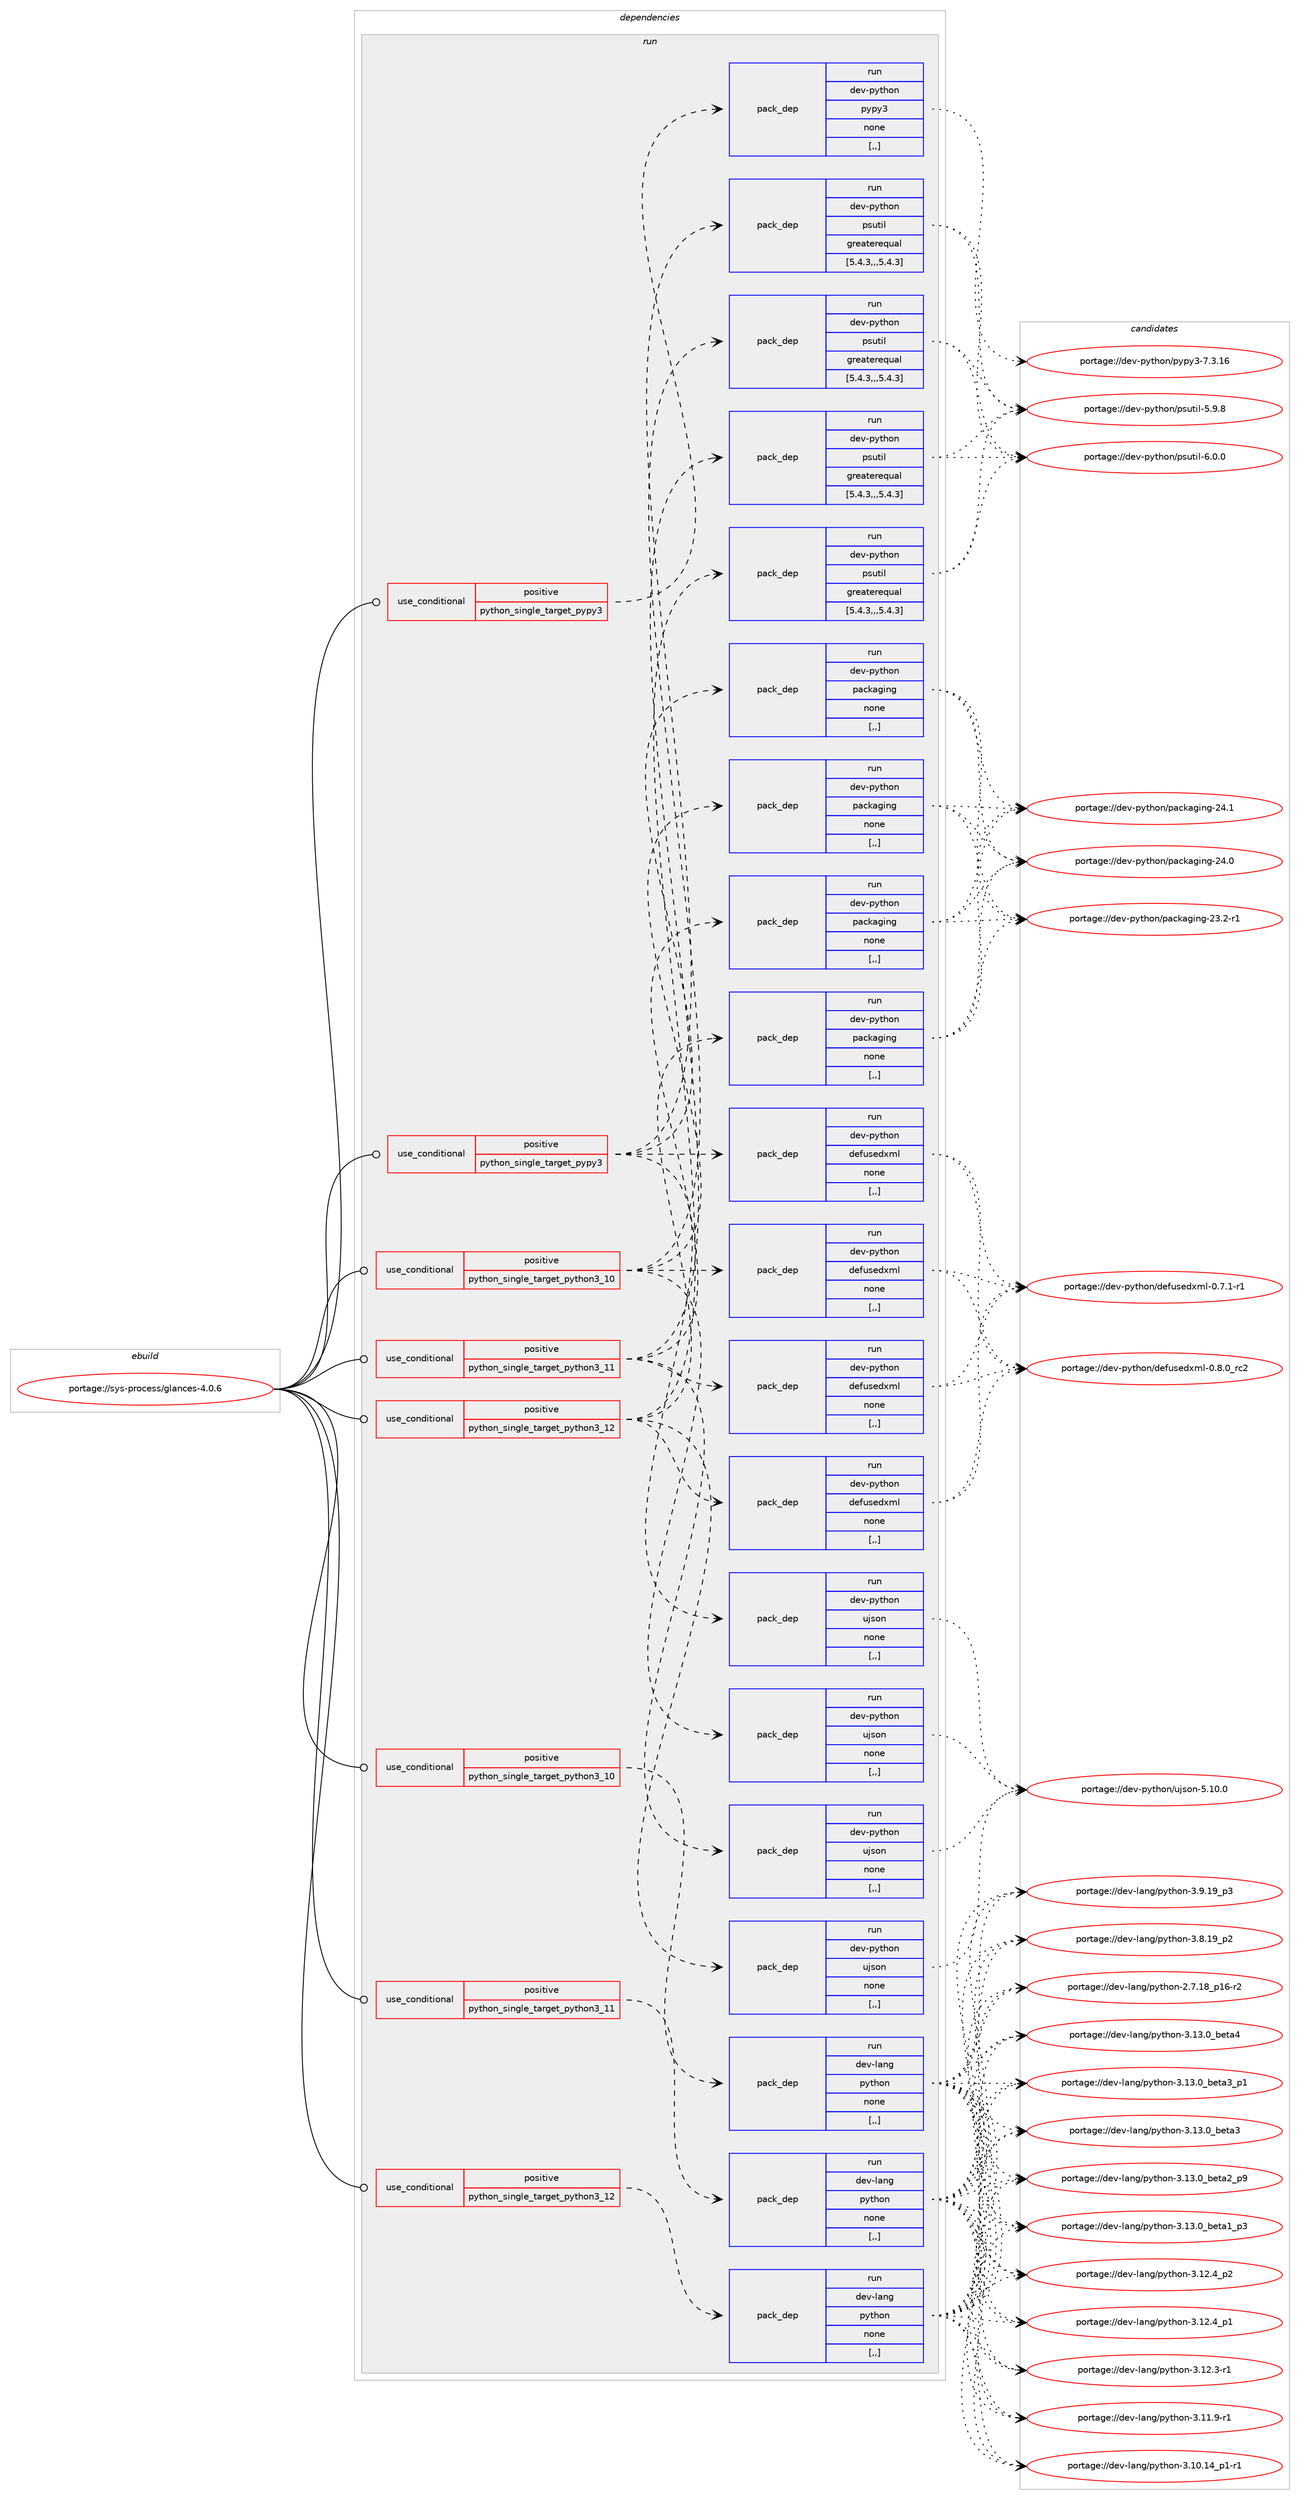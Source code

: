 digraph prolog {

# *************
# Graph options
# *************

newrank=true;
concentrate=true;
compound=true;
graph [rankdir=LR,fontname=Helvetica,fontsize=10,ranksep=1.5];#, ranksep=2.5, nodesep=0.2];
edge  [arrowhead=vee];
node  [fontname=Helvetica,fontsize=10];

# **********
# The ebuild
# **********

subgraph cluster_leftcol {
color=gray;
label=<<i>ebuild</i>>;
id [label="portage://sys-process/glances-4.0.6", color=red, width=4, href="../sys-process/glances-4.0.6.svg"];
}

# ****************
# The dependencies
# ****************

subgraph cluster_midcol {
color=gray;
label=<<i>dependencies</i>>;
subgraph cluster_compile {
fillcolor="#eeeeee";
style=filled;
label=<<i>compile</i>>;
}
subgraph cluster_compileandrun {
fillcolor="#eeeeee";
style=filled;
label=<<i>compile and run</i>>;
}
subgraph cluster_run {
fillcolor="#eeeeee";
style=filled;
label=<<i>run</i>>;
subgraph cond118504 {
dependency443570 [label=<<TABLE BORDER="0" CELLBORDER="1" CELLSPACING="0" CELLPADDING="4"><TR><TD ROWSPAN="3" CELLPADDING="10">use_conditional</TD></TR><TR><TD>positive</TD></TR><TR><TD>python_single_target_pypy3</TD></TR></TABLE>>, shape=none, color=red];
subgraph pack322058 {
dependency443571 [label=<<TABLE BORDER="0" CELLBORDER="1" CELLSPACING="0" CELLPADDING="4" WIDTH="220"><TR><TD ROWSPAN="6" CELLPADDING="30">pack_dep</TD></TR><TR><TD WIDTH="110">run</TD></TR><TR><TD>dev-python</TD></TR><TR><TD>defusedxml</TD></TR><TR><TD>none</TD></TR><TR><TD>[,,]</TD></TR></TABLE>>, shape=none, color=blue];
}
dependency443570:e -> dependency443571:w [weight=20,style="dashed",arrowhead="vee"];
subgraph pack322059 {
dependency443572 [label=<<TABLE BORDER="0" CELLBORDER="1" CELLSPACING="0" CELLPADDING="4" WIDTH="220"><TR><TD ROWSPAN="6" CELLPADDING="30">pack_dep</TD></TR><TR><TD WIDTH="110">run</TD></TR><TR><TD>dev-python</TD></TR><TR><TD>packaging</TD></TR><TR><TD>none</TD></TR><TR><TD>[,,]</TD></TR></TABLE>>, shape=none, color=blue];
}
dependency443570:e -> dependency443572:w [weight=20,style="dashed",arrowhead="vee"];
subgraph pack322060 {
dependency443573 [label=<<TABLE BORDER="0" CELLBORDER="1" CELLSPACING="0" CELLPADDING="4" WIDTH="220"><TR><TD ROWSPAN="6" CELLPADDING="30">pack_dep</TD></TR><TR><TD WIDTH="110">run</TD></TR><TR><TD>dev-python</TD></TR><TR><TD>psutil</TD></TR><TR><TD>greaterequal</TD></TR><TR><TD>[5.4.3,,,5.4.3]</TD></TR></TABLE>>, shape=none, color=blue];
}
dependency443570:e -> dependency443573:w [weight=20,style="dashed",arrowhead="vee"];
subgraph pack322061 {
dependency443574 [label=<<TABLE BORDER="0" CELLBORDER="1" CELLSPACING="0" CELLPADDING="4" WIDTH="220"><TR><TD ROWSPAN="6" CELLPADDING="30">pack_dep</TD></TR><TR><TD WIDTH="110">run</TD></TR><TR><TD>dev-python</TD></TR><TR><TD>ujson</TD></TR><TR><TD>none</TD></TR><TR><TD>[,,]</TD></TR></TABLE>>, shape=none, color=blue];
}
dependency443570:e -> dependency443574:w [weight=20,style="dashed",arrowhead="vee"];
}
id:e -> dependency443570:w [weight=20,style="solid",arrowhead="odot"];
subgraph cond118505 {
dependency443575 [label=<<TABLE BORDER="0" CELLBORDER="1" CELLSPACING="0" CELLPADDING="4"><TR><TD ROWSPAN="3" CELLPADDING="10">use_conditional</TD></TR><TR><TD>positive</TD></TR><TR><TD>python_single_target_pypy3</TD></TR></TABLE>>, shape=none, color=red];
subgraph pack322062 {
dependency443576 [label=<<TABLE BORDER="0" CELLBORDER="1" CELLSPACING="0" CELLPADDING="4" WIDTH="220"><TR><TD ROWSPAN="6" CELLPADDING="30">pack_dep</TD></TR><TR><TD WIDTH="110">run</TD></TR><TR><TD>dev-python</TD></TR><TR><TD>pypy3</TD></TR><TR><TD>none</TD></TR><TR><TD>[,,]</TD></TR></TABLE>>, shape=none, color=blue];
}
dependency443575:e -> dependency443576:w [weight=20,style="dashed",arrowhead="vee"];
}
id:e -> dependency443575:w [weight=20,style="solid",arrowhead="odot"];
subgraph cond118506 {
dependency443577 [label=<<TABLE BORDER="0" CELLBORDER="1" CELLSPACING="0" CELLPADDING="4"><TR><TD ROWSPAN="3" CELLPADDING="10">use_conditional</TD></TR><TR><TD>positive</TD></TR><TR><TD>python_single_target_python3_10</TD></TR></TABLE>>, shape=none, color=red];
subgraph pack322063 {
dependency443578 [label=<<TABLE BORDER="0" CELLBORDER="1" CELLSPACING="0" CELLPADDING="4" WIDTH="220"><TR><TD ROWSPAN="6" CELLPADDING="30">pack_dep</TD></TR><TR><TD WIDTH="110">run</TD></TR><TR><TD>dev-lang</TD></TR><TR><TD>python</TD></TR><TR><TD>none</TD></TR><TR><TD>[,,]</TD></TR></TABLE>>, shape=none, color=blue];
}
dependency443577:e -> dependency443578:w [weight=20,style="dashed",arrowhead="vee"];
}
id:e -> dependency443577:w [weight=20,style="solid",arrowhead="odot"];
subgraph cond118507 {
dependency443579 [label=<<TABLE BORDER="0" CELLBORDER="1" CELLSPACING="0" CELLPADDING="4"><TR><TD ROWSPAN="3" CELLPADDING="10">use_conditional</TD></TR><TR><TD>positive</TD></TR><TR><TD>python_single_target_python3_10</TD></TR></TABLE>>, shape=none, color=red];
subgraph pack322064 {
dependency443580 [label=<<TABLE BORDER="0" CELLBORDER="1" CELLSPACING="0" CELLPADDING="4" WIDTH="220"><TR><TD ROWSPAN="6" CELLPADDING="30">pack_dep</TD></TR><TR><TD WIDTH="110">run</TD></TR><TR><TD>dev-python</TD></TR><TR><TD>defusedxml</TD></TR><TR><TD>none</TD></TR><TR><TD>[,,]</TD></TR></TABLE>>, shape=none, color=blue];
}
dependency443579:e -> dependency443580:w [weight=20,style="dashed",arrowhead="vee"];
subgraph pack322065 {
dependency443581 [label=<<TABLE BORDER="0" CELLBORDER="1" CELLSPACING="0" CELLPADDING="4" WIDTH="220"><TR><TD ROWSPAN="6" CELLPADDING="30">pack_dep</TD></TR><TR><TD WIDTH="110">run</TD></TR><TR><TD>dev-python</TD></TR><TR><TD>packaging</TD></TR><TR><TD>none</TD></TR><TR><TD>[,,]</TD></TR></TABLE>>, shape=none, color=blue];
}
dependency443579:e -> dependency443581:w [weight=20,style="dashed",arrowhead="vee"];
subgraph pack322066 {
dependency443582 [label=<<TABLE BORDER="0" CELLBORDER="1" CELLSPACING="0" CELLPADDING="4" WIDTH="220"><TR><TD ROWSPAN="6" CELLPADDING="30">pack_dep</TD></TR><TR><TD WIDTH="110">run</TD></TR><TR><TD>dev-python</TD></TR><TR><TD>psutil</TD></TR><TR><TD>greaterequal</TD></TR><TR><TD>[5.4.3,,,5.4.3]</TD></TR></TABLE>>, shape=none, color=blue];
}
dependency443579:e -> dependency443582:w [weight=20,style="dashed",arrowhead="vee"];
subgraph pack322067 {
dependency443583 [label=<<TABLE BORDER="0" CELLBORDER="1" CELLSPACING="0" CELLPADDING="4" WIDTH="220"><TR><TD ROWSPAN="6" CELLPADDING="30">pack_dep</TD></TR><TR><TD WIDTH="110">run</TD></TR><TR><TD>dev-python</TD></TR><TR><TD>ujson</TD></TR><TR><TD>none</TD></TR><TR><TD>[,,]</TD></TR></TABLE>>, shape=none, color=blue];
}
dependency443579:e -> dependency443583:w [weight=20,style="dashed",arrowhead="vee"];
}
id:e -> dependency443579:w [weight=20,style="solid",arrowhead="odot"];
subgraph cond118508 {
dependency443584 [label=<<TABLE BORDER="0" CELLBORDER="1" CELLSPACING="0" CELLPADDING="4"><TR><TD ROWSPAN="3" CELLPADDING="10">use_conditional</TD></TR><TR><TD>positive</TD></TR><TR><TD>python_single_target_python3_11</TD></TR></TABLE>>, shape=none, color=red];
subgraph pack322068 {
dependency443585 [label=<<TABLE BORDER="0" CELLBORDER="1" CELLSPACING="0" CELLPADDING="4" WIDTH="220"><TR><TD ROWSPAN="6" CELLPADDING="30">pack_dep</TD></TR><TR><TD WIDTH="110">run</TD></TR><TR><TD>dev-lang</TD></TR><TR><TD>python</TD></TR><TR><TD>none</TD></TR><TR><TD>[,,]</TD></TR></TABLE>>, shape=none, color=blue];
}
dependency443584:e -> dependency443585:w [weight=20,style="dashed",arrowhead="vee"];
}
id:e -> dependency443584:w [weight=20,style="solid",arrowhead="odot"];
subgraph cond118509 {
dependency443586 [label=<<TABLE BORDER="0" CELLBORDER="1" CELLSPACING="0" CELLPADDING="4"><TR><TD ROWSPAN="3" CELLPADDING="10">use_conditional</TD></TR><TR><TD>positive</TD></TR><TR><TD>python_single_target_python3_11</TD></TR></TABLE>>, shape=none, color=red];
subgraph pack322069 {
dependency443587 [label=<<TABLE BORDER="0" CELLBORDER="1" CELLSPACING="0" CELLPADDING="4" WIDTH="220"><TR><TD ROWSPAN="6" CELLPADDING="30">pack_dep</TD></TR><TR><TD WIDTH="110">run</TD></TR><TR><TD>dev-python</TD></TR><TR><TD>defusedxml</TD></TR><TR><TD>none</TD></TR><TR><TD>[,,]</TD></TR></TABLE>>, shape=none, color=blue];
}
dependency443586:e -> dependency443587:w [weight=20,style="dashed",arrowhead="vee"];
subgraph pack322070 {
dependency443588 [label=<<TABLE BORDER="0" CELLBORDER="1" CELLSPACING="0" CELLPADDING="4" WIDTH="220"><TR><TD ROWSPAN="6" CELLPADDING="30">pack_dep</TD></TR><TR><TD WIDTH="110">run</TD></TR><TR><TD>dev-python</TD></TR><TR><TD>packaging</TD></TR><TR><TD>none</TD></TR><TR><TD>[,,]</TD></TR></TABLE>>, shape=none, color=blue];
}
dependency443586:e -> dependency443588:w [weight=20,style="dashed",arrowhead="vee"];
subgraph pack322071 {
dependency443589 [label=<<TABLE BORDER="0" CELLBORDER="1" CELLSPACING="0" CELLPADDING="4" WIDTH="220"><TR><TD ROWSPAN="6" CELLPADDING="30">pack_dep</TD></TR><TR><TD WIDTH="110">run</TD></TR><TR><TD>dev-python</TD></TR><TR><TD>psutil</TD></TR><TR><TD>greaterequal</TD></TR><TR><TD>[5.4.3,,,5.4.3]</TD></TR></TABLE>>, shape=none, color=blue];
}
dependency443586:e -> dependency443589:w [weight=20,style="dashed",arrowhead="vee"];
subgraph pack322072 {
dependency443590 [label=<<TABLE BORDER="0" CELLBORDER="1" CELLSPACING="0" CELLPADDING="4" WIDTH="220"><TR><TD ROWSPAN="6" CELLPADDING="30">pack_dep</TD></TR><TR><TD WIDTH="110">run</TD></TR><TR><TD>dev-python</TD></TR><TR><TD>ujson</TD></TR><TR><TD>none</TD></TR><TR><TD>[,,]</TD></TR></TABLE>>, shape=none, color=blue];
}
dependency443586:e -> dependency443590:w [weight=20,style="dashed",arrowhead="vee"];
}
id:e -> dependency443586:w [weight=20,style="solid",arrowhead="odot"];
subgraph cond118510 {
dependency443591 [label=<<TABLE BORDER="0" CELLBORDER="1" CELLSPACING="0" CELLPADDING="4"><TR><TD ROWSPAN="3" CELLPADDING="10">use_conditional</TD></TR><TR><TD>positive</TD></TR><TR><TD>python_single_target_python3_12</TD></TR></TABLE>>, shape=none, color=red];
subgraph pack322073 {
dependency443592 [label=<<TABLE BORDER="0" CELLBORDER="1" CELLSPACING="0" CELLPADDING="4" WIDTH="220"><TR><TD ROWSPAN="6" CELLPADDING="30">pack_dep</TD></TR><TR><TD WIDTH="110">run</TD></TR><TR><TD>dev-lang</TD></TR><TR><TD>python</TD></TR><TR><TD>none</TD></TR><TR><TD>[,,]</TD></TR></TABLE>>, shape=none, color=blue];
}
dependency443591:e -> dependency443592:w [weight=20,style="dashed",arrowhead="vee"];
}
id:e -> dependency443591:w [weight=20,style="solid",arrowhead="odot"];
subgraph cond118511 {
dependency443593 [label=<<TABLE BORDER="0" CELLBORDER="1" CELLSPACING="0" CELLPADDING="4"><TR><TD ROWSPAN="3" CELLPADDING="10">use_conditional</TD></TR><TR><TD>positive</TD></TR><TR><TD>python_single_target_python3_12</TD></TR></TABLE>>, shape=none, color=red];
subgraph pack322074 {
dependency443594 [label=<<TABLE BORDER="0" CELLBORDER="1" CELLSPACING="0" CELLPADDING="4" WIDTH="220"><TR><TD ROWSPAN="6" CELLPADDING="30">pack_dep</TD></TR><TR><TD WIDTH="110">run</TD></TR><TR><TD>dev-python</TD></TR><TR><TD>defusedxml</TD></TR><TR><TD>none</TD></TR><TR><TD>[,,]</TD></TR></TABLE>>, shape=none, color=blue];
}
dependency443593:e -> dependency443594:w [weight=20,style="dashed",arrowhead="vee"];
subgraph pack322075 {
dependency443595 [label=<<TABLE BORDER="0" CELLBORDER="1" CELLSPACING="0" CELLPADDING="4" WIDTH="220"><TR><TD ROWSPAN="6" CELLPADDING="30">pack_dep</TD></TR><TR><TD WIDTH="110">run</TD></TR><TR><TD>dev-python</TD></TR><TR><TD>packaging</TD></TR><TR><TD>none</TD></TR><TR><TD>[,,]</TD></TR></TABLE>>, shape=none, color=blue];
}
dependency443593:e -> dependency443595:w [weight=20,style="dashed",arrowhead="vee"];
subgraph pack322076 {
dependency443596 [label=<<TABLE BORDER="0" CELLBORDER="1" CELLSPACING="0" CELLPADDING="4" WIDTH="220"><TR><TD ROWSPAN="6" CELLPADDING="30">pack_dep</TD></TR><TR><TD WIDTH="110">run</TD></TR><TR><TD>dev-python</TD></TR><TR><TD>psutil</TD></TR><TR><TD>greaterequal</TD></TR><TR><TD>[5.4.3,,,5.4.3]</TD></TR></TABLE>>, shape=none, color=blue];
}
dependency443593:e -> dependency443596:w [weight=20,style="dashed",arrowhead="vee"];
subgraph pack322077 {
dependency443597 [label=<<TABLE BORDER="0" CELLBORDER="1" CELLSPACING="0" CELLPADDING="4" WIDTH="220"><TR><TD ROWSPAN="6" CELLPADDING="30">pack_dep</TD></TR><TR><TD WIDTH="110">run</TD></TR><TR><TD>dev-python</TD></TR><TR><TD>ujson</TD></TR><TR><TD>none</TD></TR><TR><TD>[,,]</TD></TR></TABLE>>, shape=none, color=blue];
}
dependency443593:e -> dependency443597:w [weight=20,style="dashed",arrowhead="vee"];
}
id:e -> dependency443593:w [weight=20,style="solid",arrowhead="odot"];
}
}

# **************
# The candidates
# **************

subgraph cluster_choices {
rank=same;
color=gray;
label=<<i>candidates</i>>;

subgraph choice322058 {
color=black;
nodesep=1;
choice1001011184511212111610411111047100101102117115101100120109108454846564648951149950 [label="portage://dev-python/defusedxml-0.8.0_rc2", color=red, width=4,href="../dev-python/defusedxml-0.8.0_rc2.svg"];
choice10010111845112121116104111110471001011021171151011001201091084548465546494511449 [label="portage://dev-python/defusedxml-0.7.1-r1", color=red, width=4,href="../dev-python/defusedxml-0.7.1-r1.svg"];
dependency443571:e -> choice1001011184511212111610411111047100101102117115101100120109108454846564648951149950:w [style=dotted,weight="100"];
dependency443571:e -> choice10010111845112121116104111110471001011021171151011001201091084548465546494511449:w [style=dotted,weight="100"];
}
subgraph choice322059 {
color=black;
nodesep=1;
choice10010111845112121116104111110471129799107971031051101034550524649 [label="portage://dev-python/packaging-24.1", color=red, width=4,href="../dev-python/packaging-24.1.svg"];
choice10010111845112121116104111110471129799107971031051101034550524648 [label="portage://dev-python/packaging-24.0", color=red, width=4,href="../dev-python/packaging-24.0.svg"];
choice100101118451121211161041111104711297991079710310511010345505146504511449 [label="portage://dev-python/packaging-23.2-r1", color=red, width=4,href="../dev-python/packaging-23.2-r1.svg"];
dependency443572:e -> choice10010111845112121116104111110471129799107971031051101034550524649:w [style=dotted,weight="100"];
dependency443572:e -> choice10010111845112121116104111110471129799107971031051101034550524648:w [style=dotted,weight="100"];
dependency443572:e -> choice100101118451121211161041111104711297991079710310511010345505146504511449:w [style=dotted,weight="100"];
}
subgraph choice322060 {
color=black;
nodesep=1;
choice1001011184511212111610411111047112115117116105108455446484648 [label="portage://dev-python/psutil-6.0.0", color=red, width=4,href="../dev-python/psutil-6.0.0.svg"];
choice1001011184511212111610411111047112115117116105108455346574656 [label="portage://dev-python/psutil-5.9.8", color=red, width=4,href="../dev-python/psutil-5.9.8.svg"];
dependency443573:e -> choice1001011184511212111610411111047112115117116105108455446484648:w [style=dotted,weight="100"];
dependency443573:e -> choice1001011184511212111610411111047112115117116105108455346574656:w [style=dotted,weight="100"];
}
subgraph choice322061 {
color=black;
nodesep=1;
choice100101118451121211161041111104711710611511111045534649484648 [label="portage://dev-python/ujson-5.10.0", color=red, width=4,href="../dev-python/ujson-5.10.0.svg"];
dependency443574:e -> choice100101118451121211161041111104711710611511111045534649484648:w [style=dotted,weight="100"];
}
subgraph choice322062 {
color=black;
nodesep=1;
choice10010111845112121116104111110471121211121215145554651464954 [label="portage://dev-python/pypy3-7.3.16", color=red, width=4,href="../dev-python/pypy3-7.3.16.svg"];
dependency443576:e -> choice10010111845112121116104111110471121211121215145554651464954:w [style=dotted,weight="100"];
}
subgraph choice322063 {
color=black;
nodesep=1;
choice1001011184510897110103471121211161041111104551464951464895981011169752 [label="portage://dev-lang/python-3.13.0_beta4", color=red, width=4,href="../dev-lang/python-3.13.0_beta4.svg"];
choice10010111845108971101034711212111610411111045514649514648959810111697519511249 [label="portage://dev-lang/python-3.13.0_beta3_p1", color=red, width=4,href="../dev-lang/python-3.13.0_beta3_p1.svg"];
choice1001011184510897110103471121211161041111104551464951464895981011169751 [label="portage://dev-lang/python-3.13.0_beta3", color=red, width=4,href="../dev-lang/python-3.13.0_beta3.svg"];
choice10010111845108971101034711212111610411111045514649514648959810111697509511257 [label="portage://dev-lang/python-3.13.0_beta2_p9", color=red, width=4,href="../dev-lang/python-3.13.0_beta2_p9.svg"];
choice10010111845108971101034711212111610411111045514649514648959810111697499511251 [label="portage://dev-lang/python-3.13.0_beta1_p3", color=red, width=4,href="../dev-lang/python-3.13.0_beta1_p3.svg"];
choice100101118451089711010347112121116104111110455146495046529511250 [label="portage://dev-lang/python-3.12.4_p2", color=red, width=4,href="../dev-lang/python-3.12.4_p2.svg"];
choice100101118451089711010347112121116104111110455146495046529511249 [label="portage://dev-lang/python-3.12.4_p1", color=red, width=4,href="../dev-lang/python-3.12.4_p1.svg"];
choice100101118451089711010347112121116104111110455146495046514511449 [label="portage://dev-lang/python-3.12.3-r1", color=red, width=4,href="../dev-lang/python-3.12.3-r1.svg"];
choice100101118451089711010347112121116104111110455146494946574511449 [label="portage://dev-lang/python-3.11.9-r1", color=red, width=4,href="../dev-lang/python-3.11.9-r1.svg"];
choice100101118451089711010347112121116104111110455146494846495295112494511449 [label="portage://dev-lang/python-3.10.14_p1-r1", color=red, width=4,href="../dev-lang/python-3.10.14_p1-r1.svg"];
choice100101118451089711010347112121116104111110455146574649579511251 [label="portage://dev-lang/python-3.9.19_p3", color=red, width=4,href="../dev-lang/python-3.9.19_p3.svg"];
choice100101118451089711010347112121116104111110455146564649579511250 [label="portage://dev-lang/python-3.8.19_p2", color=red, width=4,href="../dev-lang/python-3.8.19_p2.svg"];
choice100101118451089711010347112121116104111110455046554649569511249544511450 [label="portage://dev-lang/python-2.7.18_p16-r2", color=red, width=4,href="../dev-lang/python-2.7.18_p16-r2.svg"];
dependency443578:e -> choice1001011184510897110103471121211161041111104551464951464895981011169752:w [style=dotted,weight="100"];
dependency443578:e -> choice10010111845108971101034711212111610411111045514649514648959810111697519511249:w [style=dotted,weight="100"];
dependency443578:e -> choice1001011184510897110103471121211161041111104551464951464895981011169751:w [style=dotted,weight="100"];
dependency443578:e -> choice10010111845108971101034711212111610411111045514649514648959810111697509511257:w [style=dotted,weight="100"];
dependency443578:e -> choice10010111845108971101034711212111610411111045514649514648959810111697499511251:w [style=dotted,weight="100"];
dependency443578:e -> choice100101118451089711010347112121116104111110455146495046529511250:w [style=dotted,weight="100"];
dependency443578:e -> choice100101118451089711010347112121116104111110455146495046529511249:w [style=dotted,weight="100"];
dependency443578:e -> choice100101118451089711010347112121116104111110455146495046514511449:w [style=dotted,weight="100"];
dependency443578:e -> choice100101118451089711010347112121116104111110455146494946574511449:w [style=dotted,weight="100"];
dependency443578:e -> choice100101118451089711010347112121116104111110455146494846495295112494511449:w [style=dotted,weight="100"];
dependency443578:e -> choice100101118451089711010347112121116104111110455146574649579511251:w [style=dotted,weight="100"];
dependency443578:e -> choice100101118451089711010347112121116104111110455146564649579511250:w [style=dotted,weight="100"];
dependency443578:e -> choice100101118451089711010347112121116104111110455046554649569511249544511450:w [style=dotted,weight="100"];
}
subgraph choice322064 {
color=black;
nodesep=1;
choice1001011184511212111610411111047100101102117115101100120109108454846564648951149950 [label="portage://dev-python/defusedxml-0.8.0_rc2", color=red, width=4,href="../dev-python/defusedxml-0.8.0_rc2.svg"];
choice10010111845112121116104111110471001011021171151011001201091084548465546494511449 [label="portage://dev-python/defusedxml-0.7.1-r1", color=red, width=4,href="../dev-python/defusedxml-0.7.1-r1.svg"];
dependency443580:e -> choice1001011184511212111610411111047100101102117115101100120109108454846564648951149950:w [style=dotted,weight="100"];
dependency443580:e -> choice10010111845112121116104111110471001011021171151011001201091084548465546494511449:w [style=dotted,weight="100"];
}
subgraph choice322065 {
color=black;
nodesep=1;
choice10010111845112121116104111110471129799107971031051101034550524649 [label="portage://dev-python/packaging-24.1", color=red, width=4,href="../dev-python/packaging-24.1.svg"];
choice10010111845112121116104111110471129799107971031051101034550524648 [label="portage://dev-python/packaging-24.0", color=red, width=4,href="../dev-python/packaging-24.0.svg"];
choice100101118451121211161041111104711297991079710310511010345505146504511449 [label="portage://dev-python/packaging-23.2-r1", color=red, width=4,href="../dev-python/packaging-23.2-r1.svg"];
dependency443581:e -> choice10010111845112121116104111110471129799107971031051101034550524649:w [style=dotted,weight="100"];
dependency443581:e -> choice10010111845112121116104111110471129799107971031051101034550524648:w [style=dotted,weight="100"];
dependency443581:e -> choice100101118451121211161041111104711297991079710310511010345505146504511449:w [style=dotted,weight="100"];
}
subgraph choice322066 {
color=black;
nodesep=1;
choice1001011184511212111610411111047112115117116105108455446484648 [label="portage://dev-python/psutil-6.0.0", color=red, width=4,href="../dev-python/psutil-6.0.0.svg"];
choice1001011184511212111610411111047112115117116105108455346574656 [label="portage://dev-python/psutil-5.9.8", color=red, width=4,href="../dev-python/psutil-5.9.8.svg"];
dependency443582:e -> choice1001011184511212111610411111047112115117116105108455446484648:w [style=dotted,weight="100"];
dependency443582:e -> choice1001011184511212111610411111047112115117116105108455346574656:w [style=dotted,weight="100"];
}
subgraph choice322067 {
color=black;
nodesep=1;
choice100101118451121211161041111104711710611511111045534649484648 [label="portage://dev-python/ujson-5.10.0", color=red, width=4,href="../dev-python/ujson-5.10.0.svg"];
dependency443583:e -> choice100101118451121211161041111104711710611511111045534649484648:w [style=dotted,weight="100"];
}
subgraph choice322068 {
color=black;
nodesep=1;
choice1001011184510897110103471121211161041111104551464951464895981011169752 [label="portage://dev-lang/python-3.13.0_beta4", color=red, width=4,href="../dev-lang/python-3.13.0_beta4.svg"];
choice10010111845108971101034711212111610411111045514649514648959810111697519511249 [label="portage://dev-lang/python-3.13.0_beta3_p1", color=red, width=4,href="../dev-lang/python-3.13.0_beta3_p1.svg"];
choice1001011184510897110103471121211161041111104551464951464895981011169751 [label="portage://dev-lang/python-3.13.0_beta3", color=red, width=4,href="../dev-lang/python-3.13.0_beta3.svg"];
choice10010111845108971101034711212111610411111045514649514648959810111697509511257 [label="portage://dev-lang/python-3.13.0_beta2_p9", color=red, width=4,href="../dev-lang/python-3.13.0_beta2_p9.svg"];
choice10010111845108971101034711212111610411111045514649514648959810111697499511251 [label="portage://dev-lang/python-3.13.0_beta1_p3", color=red, width=4,href="../dev-lang/python-3.13.0_beta1_p3.svg"];
choice100101118451089711010347112121116104111110455146495046529511250 [label="portage://dev-lang/python-3.12.4_p2", color=red, width=4,href="../dev-lang/python-3.12.4_p2.svg"];
choice100101118451089711010347112121116104111110455146495046529511249 [label="portage://dev-lang/python-3.12.4_p1", color=red, width=4,href="../dev-lang/python-3.12.4_p1.svg"];
choice100101118451089711010347112121116104111110455146495046514511449 [label="portage://dev-lang/python-3.12.3-r1", color=red, width=4,href="../dev-lang/python-3.12.3-r1.svg"];
choice100101118451089711010347112121116104111110455146494946574511449 [label="portage://dev-lang/python-3.11.9-r1", color=red, width=4,href="../dev-lang/python-3.11.9-r1.svg"];
choice100101118451089711010347112121116104111110455146494846495295112494511449 [label="portage://dev-lang/python-3.10.14_p1-r1", color=red, width=4,href="../dev-lang/python-3.10.14_p1-r1.svg"];
choice100101118451089711010347112121116104111110455146574649579511251 [label="portage://dev-lang/python-3.9.19_p3", color=red, width=4,href="../dev-lang/python-3.9.19_p3.svg"];
choice100101118451089711010347112121116104111110455146564649579511250 [label="portage://dev-lang/python-3.8.19_p2", color=red, width=4,href="../dev-lang/python-3.8.19_p2.svg"];
choice100101118451089711010347112121116104111110455046554649569511249544511450 [label="portage://dev-lang/python-2.7.18_p16-r2", color=red, width=4,href="../dev-lang/python-2.7.18_p16-r2.svg"];
dependency443585:e -> choice1001011184510897110103471121211161041111104551464951464895981011169752:w [style=dotted,weight="100"];
dependency443585:e -> choice10010111845108971101034711212111610411111045514649514648959810111697519511249:w [style=dotted,weight="100"];
dependency443585:e -> choice1001011184510897110103471121211161041111104551464951464895981011169751:w [style=dotted,weight="100"];
dependency443585:e -> choice10010111845108971101034711212111610411111045514649514648959810111697509511257:w [style=dotted,weight="100"];
dependency443585:e -> choice10010111845108971101034711212111610411111045514649514648959810111697499511251:w [style=dotted,weight="100"];
dependency443585:e -> choice100101118451089711010347112121116104111110455146495046529511250:w [style=dotted,weight="100"];
dependency443585:e -> choice100101118451089711010347112121116104111110455146495046529511249:w [style=dotted,weight="100"];
dependency443585:e -> choice100101118451089711010347112121116104111110455146495046514511449:w [style=dotted,weight="100"];
dependency443585:e -> choice100101118451089711010347112121116104111110455146494946574511449:w [style=dotted,weight="100"];
dependency443585:e -> choice100101118451089711010347112121116104111110455146494846495295112494511449:w [style=dotted,weight="100"];
dependency443585:e -> choice100101118451089711010347112121116104111110455146574649579511251:w [style=dotted,weight="100"];
dependency443585:e -> choice100101118451089711010347112121116104111110455146564649579511250:w [style=dotted,weight="100"];
dependency443585:e -> choice100101118451089711010347112121116104111110455046554649569511249544511450:w [style=dotted,weight="100"];
}
subgraph choice322069 {
color=black;
nodesep=1;
choice1001011184511212111610411111047100101102117115101100120109108454846564648951149950 [label="portage://dev-python/defusedxml-0.8.0_rc2", color=red, width=4,href="../dev-python/defusedxml-0.8.0_rc2.svg"];
choice10010111845112121116104111110471001011021171151011001201091084548465546494511449 [label="portage://dev-python/defusedxml-0.7.1-r1", color=red, width=4,href="../dev-python/defusedxml-0.7.1-r1.svg"];
dependency443587:e -> choice1001011184511212111610411111047100101102117115101100120109108454846564648951149950:w [style=dotted,weight="100"];
dependency443587:e -> choice10010111845112121116104111110471001011021171151011001201091084548465546494511449:w [style=dotted,weight="100"];
}
subgraph choice322070 {
color=black;
nodesep=1;
choice10010111845112121116104111110471129799107971031051101034550524649 [label="portage://dev-python/packaging-24.1", color=red, width=4,href="../dev-python/packaging-24.1.svg"];
choice10010111845112121116104111110471129799107971031051101034550524648 [label="portage://dev-python/packaging-24.0", color=red, width=4,href="../dev-python/packaging-24.0.svg"];
choice100101118451121211161041111104711297991079710310511010345505146504511449 [label="portage://dev-python/packaging-23.2-r1", color=red, width=4,href="../dev-python/packaging-23.2-r1.svg"];
dependency443588:e -> choice10010111845112121116104111110471129799107971031051101034550524649:w [style=dotted,weight="100"];
dependency443588:e -> choice10010111845112121116104111110471129799107971031051101034550524648:w [style=dotted,weight="100"];
dependency443588:e -> choice100101118451121211161041111104711297991079710310511010345505146504511449:w [style=dotted,weight="100"];
}
subgraph choice322071 {
color=black;
nodesep=1;
choice1001011184511212111610411111047112115117116105108455446484648 [label="portage://dev-python/psutil-6.0.0", color=red, width=4,href="../dev-python/psutil-6.0.0.svg"];
choice1001011184511212111610411111047112115117116105108455346574656 [label="portage://dev-python/psutil-5.9.8", color=red, width=4,href="../dev-python/psutil-5.9.8.svg"];
dependency443589:e -> choice1001011184511212111610411111047112115117116105108455446484648:w [style=dotted,weight="100"];
dependency443589:e -> choice1001011184511212111610411111047112115117116105108455346574656:w [style=dotted,weight="100"];
}
subgraph choice322072 {
color=black;
nodesep=1;
choice100101118451121211161041111104711710611511111045534649484648 [label="portage://dev-python/ujson-5.10.0", color=red, width=4,href="../dev-python/ujson-5.10.0.svg"];
dependency443590:e -> choice100101118451121211161041111104711710611511111045534649484648:w [style=dotted,weight="100"];
}
subgraph choice322073 {
color=black;
nodesep=1;
choice1001011184510897110103471121211161041111104551464951464895981011169752 [label="portage://dev-lang/python-3.13.0_beta4", color=red, width=4,href="../dev-lang/python-3.13.0_beta4.svg"];
choice10010111845108971101034711212111610411111045514649514648959810111697519511249 [label="portage://dev-lang/python-3.13.0_beta3_p1", color=red, width=4,href="../dev-lang/python-3.13.0_beta3_p1.svg"];
choice1001011184510897110103471121211161041111104551464951464895981011169751 [label="portage://dev-lang/python-3.13.0_beta3", color=red, width=4,href="../dev-lang/python-3.13.0_beta3.svg"];
choice10010111845108971101034711212111610411111045514649514648959810111697509511257 [label="portage://dev-lang/python-3.13.0_beta2_p9", color=red, width=4,href="../dev-lang/python-3.13.0_beta2_p9.svg"];
choice10010111845108971101034711212111610411111045514649514648959810111697499511251 [label="portage://dev-lang/python-3.13.0_beta1_p3", color=red, width=4,href="../dev-lang/python-3.13.0_beta1_p3.svg"];
choice100101118451089711010347112121116104111110455146495046529511250 [label="portage://dev-lang/python-3.12.4_p2", color=red, width=4,href="../dev-lang/python-3.12.4_p2.svg"];
choice100101118451089711010347112121116104111110455146495046529511249 [label="portage://dev-lang/python-3.12.4_p1", color=red, width=4,href="../dev-lang/python-3.12.4_p1.svg"];
choice100101118451089711010347112121116104111110455146495046514511449 [label="portage://dev-lang/python-3.12.3-r1", color=red, width=4,href="../dev-lang/python-3.12.3-r1.svg"];
choice100101118451089711010347112121116104111110455146494946574511449 [label="portage://dev-lang/python-3.11.9-r1", color=red, width=4,href="../dev-lang/python-3.11.9-r1.svg"];
choice100101118451089711010347112121116104111110455146494846495295112494511449 [label="portage://dev-lang/python-3.10.14_p1-r1", color=red, width=4,href="../dev-lang/python-3.10.14_p1-r1.svg"];
choice100101118451089711010347112121116104111110455146574649579511251 [label="portage://dev-lang/python-3.9.19_p3", color=red, width=4,href="../dev-lang/python-3.9.19_p3.svg"];
choice100101118451089711010347112121116104111110455146564649579511250 [label="portage://dev-lang/python-3.8.19_p2", color=red, width=4,href="../dev-lang/python-3.8.19_p2.svg"];
choice100101118451089711010347112121116104111110455046554649569511249544511450 [label="portage://dev-lang/python-2.7.18_p16-r2", color=red, width=4,href="../dev-lang/python-2.7.18_p16-r2.svg"];
dependency443592:e -> choice1001011184510897110103471121211161041111104551464951464895981011169752:w [style=dotted,weight="100"];
dependency443592:e -> choice10010111845108971101034711212111610411111045514649514648959810111697519511249:w [style=dotted,weight="100"];
dependency443592:e -> choice1001011184510897110103471121211161041111104551464951464895981011169751:w [style=dotted,weight="100"];
dependency443592:e -> choice10010111845108971101034711212111610411111045514649514648959810111697509511257:w [style=dotted,weight="100"];
dependency443592:e -> choice10010111845108971101034711212111610411111045514649514648959810111697499511251:w [style=dotted,weight="100"];
dependency443592:e -> choice100101118451089711010347112121116104111110455146495046529511250:w [style=dotted,weight="100"];
dependency443592:e -> choice100101118451089711010347112121116104111110455146495046529511249:w [style=dotted,weight="100"];
dependency443592:e -> choice100101118451089711010347112121116104111110455146495046514511449:w [style=dotted,weight="100"];
dependency443592:e -> choice100101118451089711010347112121116104111110455146494946574511449:w [style=dotted,weight="100"];
dependency443592:e -> choice100101118451089711010347112121116104111110455146494846495295112494511449:w [style=dotted,weight="100"];
dependency443592:e -> choice100101118451089711010347112121116104111110455146574649579511251:w [style=dotted,weight="100"];
dependency443592:e -> choice100101118451089711010347112121116104111110455146564649579511250:w [style=dotted,weight="100"];
dependency443592:e -> choice100101118451089711010347112121116104111110455046554649569511249544511450:w [style=dotted,weight="100"];
}
subgraph choice322074 {
color=black;
nodesep=1;
choice1001011184511212111610411111047100101102117115101100120109108454846564648951149950 [label="portage://dev-python/defusedxml-0.8.0_rc2", color=red, width=4,href="../dev-python/defusedxml-0.8.0_rc2.svg"];
choice10010111845112121116104111110471001011021171151011001201091084548465546494511449 [label="portage://dev-python/defusedxml-0.7.1-r1", color=red, width=4,href="../dev-python/defusedxml-0.7.1-r1.svg"];
dependency443594:e -> choice1001011184511212111610411111047100101102117115101100120109108454846564648951149950:w [style=dotted,weight="100"];
dependency443594:e -> choice10010111845112121116104111110471001011021171151011001201091084548465546494511449:w [style=dotted,weight="100"];
}
subgraph choice322075 {
color=black;
nodesep=1;
choice10010111845112121116104111110471129799107971031051101034550524649 [label="portage://dev-python/packaging-24.1", color=red, width=4,href="../dev-python/packaging-24.1.svg"];
choice10010111845112121116104111110471129799107971031051101034550524648 [label="portage://dev-python/packaging-24.0", color=red, width=4,href="../dev-python/packaging-24.0.svg"];
choice100101118451121211161041111104711297991079710310511010345505146504511449 [label="portage://dev-python/packaging-23.2-r1", color=red, width=4,href="../dev-python/packaging-23.2-r1.svg"];
dependency443595:e -> choice10010111845112121116104111110471129799107971031051101034550524649:w [style=dotted,weight="100"];
dependency443595:e -> choice10010111845112121116104111110471129799107971031051101034550524648:w [style=dotted,weight="100"];
dependency443595:e -> choice100101118451121211161041111104711297991079710310511010345505146504511449:w [style=dotted,weight="100"];
}
subgraph choice322076 {
color=black;
nodesep=1;
choice1001011184511212111610411111047112115117116105108455446484648 [label="portage://dev-python/psutil-6.0.0", color=red, width=4,href="../dev-python/psutil-6.0.0.svg"];
choice1001011184511212111610411111047112115117116105108455346574656 [label="portage://dev-python/psutil-5.9.8", color=red, width=4,href="../dev-python/psutil-5.9.8.svg"];
dependency443596:e -> choice1001011184511212111610411111047112115117116105108455446484648:w [style=dotted,weight="100"];
dependency443596:e -> choice1001011184511212111610411111047112115117116105108455346574656:w [style=dotted,weight="100"];
}
subgraph choice322077 {
color=black;
nodesep=1;
choice100101118451121211161041111104711710611511111045534649484648 [label="portage://dev-python/ujson-5.10.0", color=red, width=4,href="../dev-python/ujson-5.10.0.svg"];
dependency443597:e -> choice100101118451121211161041111104711710611511111045534649484648:w [style=dotted,weight="100"];
}
}

}
